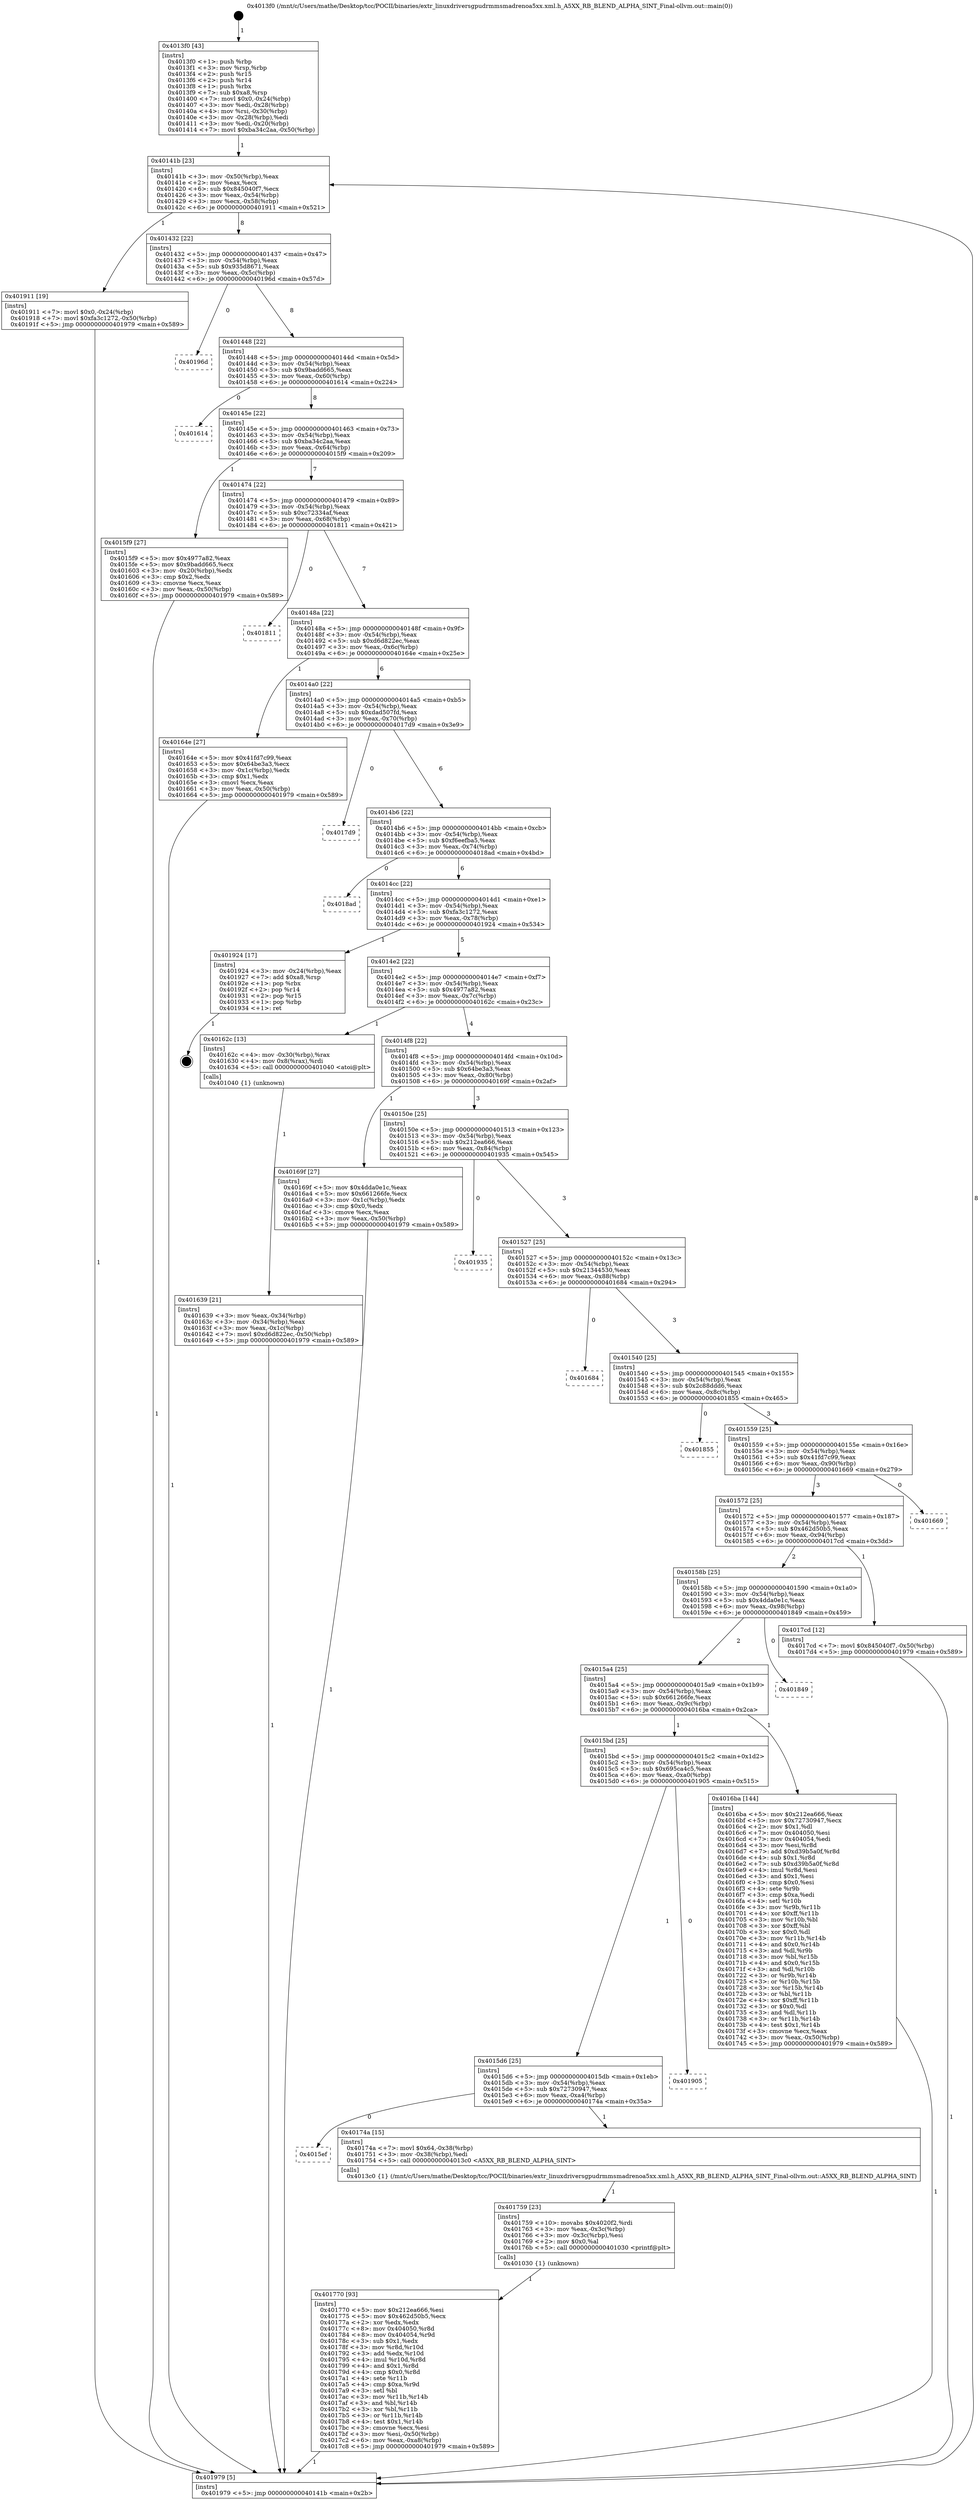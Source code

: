 digraph "0x4013f0" {
  label = "0x4013f0 (/mnt/c/Users/mathe/Desktop/tcc/POCII/binaries/extr_linuxdriversgpudrmmsmadrenoa5xx.xml.h_A5XX_RB_BLEND_ALPHA_SINT_Final-ollvm.out::main(0))"
  labelloc = "t"
  node[shape=record]

  Entry [label="",width=0.3,height=0.3,shape=circle,fillcolor=black,style=filled]
  "0x40141b" [label="{
     0x40141b [23]\l
     | [instrs]\l
     &nbsp;&nbsp;0x40141b \<+3\>: mov -0x50(%rbp),%eax\l
     &nbsp;&nbsp;0x40141e \<+2\>: mov %eax,%ecx\l
     &nbsp;&nbsp;0x401420 \<+6\>: sub $0x845040f7,%ecx\l
     &nbsp;&nbsp;0x401426 \<+3\>: mov %eax,-0x54(%rbp)\l
     &nbsp;&nbsp;0x401429 \<+3\>: mov %ecx,-0x58(%rbp)\l
     &nbsp;&nbsp;0x40142c \<+6\>: je 0000000000401911 \<main+0x521\>\l
  }"]
  "0x401911" [label="{
     0x401911 [19]\l
     | [instrs]\l
     &nbsp;&nbsp;0x401911 \<+7\>: movl $0x0,-0x24(%rbp)\l
     &nbsp;&nbsp;0x401918 \<+7\>: movl $0xfa3c1272,-0x50(%rbp)\l
     &nbsp;&nbsp;0x40191f \<+5\>: jmp 0000000000401979 \<main+0x589\>\l
  }"]
  "0x401432" [label="{
     0x401432 [22]\l
     | [instrs]\l
     &nbsp;&nbsp;0x401432 \<+5\>: jmp 0000000000401437 \<main+0x47\>\l
     &nbsp;&nbsp;0x401437 \<+3\>: mov -0x54(%rbp),%eax\l
     &nbsp;&nbsp;0x40143a \<+5\>: sub $0x935d8671,%eax\l
     &nbsp;&nbsp;0x40143f \<+3\>: mov %eax,-0x5c(%rbp)\l
     &nbsp;&nbsp;0x401442 \<+6\>: je 000000000040196d \<main+0x57d\>\l
  }"]
  Exit [label="",width=0.3,height=0.3,shape=circle,fillcolor=black,style=filled,peripheries=2]
  "0x40196d" [label="{
     0x40196d\l
  }", style=dashed]
  "0x401448" [label="{
     0x401448 [22]\l
     | [instrs]\l
     &nbsp;&nbsp;0x401448 \<+5\>: jmp 000000000040144d \<main+0x5d\>\l
     &nbsp;&nbsp;0x40144d \<+3\>: mov -0x54(%rbp),%eax\l
     &nbsp;&nbsp;0x401450 \<+5\>: sub $0x9badd665,%eax\l
     &nbsp;&nbsp;0x401455 \<+3\>: mov %eax,-0x60(%rbp)\l
     &nbsp;&nbsp;0x401458 \<+6\>: je 0000000000401614 \<main+0x224\>\l
  }"]
  "0x401770" [label="{
     0x401770 [93]\l
     | [instrs]\l
     &nbsp;&nbsp;0x401770 \<+5\>: mov $0x212ea666,%esi\l
     &nbsp;&nbsp;0x401775 \<+5\>: mov $0x462d50b5,%ecx\l
     &nbsp;&nbsp;0x40177a \<+2\>: xor %edx,%edx\l
     &nbsp;&nbsp;0x40177c \<+8\>: mov 0x404050,%r8d\l
     &nbsp;&nbsp;0x401784 \<+8\>: mov 0x404054,%r9d\l
     &nbsp;&nbsp;0x40178c \<+3\>: sub $0x1,%edx\l
     &nbsp;&nbsp;0x40178f \<+3\>: mov %r8d,%r10d\l
     &nbsp;&nbsp;0x401792 \<+3\>: add %edx,%r10d\l
     &nbsp;&nbsp;0x401795 \<+4\>: imul %r10d,%r8d\l
     &nbsp;&nbsp;0x401799 \<+4\>: and $0x1,%r8d\l
     &nbsp;&nbsp;0x40179d \<+4\>: cmp $0x0,%r8d\l
     &nbsp;&nbsp;0x4017a1 \<+4\>: sete %r11b\l
     &nbsp;&nbsp;0x4017a5 \<+4\>: cmp $0xa,%r9d\l
     &nbsp;&nbsp;0x4017a9 \<+3\>: setl %bl\l
     &nbsp;&nbsp;0x4017ac \<+3\>: mov %r11b,%r14b\l
     &nbsp;&nbsp;0x4017af \<+3\>: and %bl,%r14b\l
     &nbsp;&nbsp;0x4017b2 \<+3\>: xor %bl,%r11b\l
     &nbsp;&nbsp;0x4017b5 \<+3\>: or %r11b,%r14b\l
     &nbsp;&nbsp;0x4017b8 \<+4\>: test $0x1,%r14b\l
     &nbsp;&nbsp;0x4017bc \<+3\>: cmovne %ecx,%esi\l
     &nbsp;&nbsp;0x4017bf \<+3\>: mov %esi,-0x50(%rbp)\l
     &nbsp;&nbsp;0x4017c2 \<+6\>: mov %eax,-0xa8(%rbp)\l
     &nbsp;&nbsp;0x4017c8 \<+5\>: jmp 0000000000401979 \<main+0x589\>\l
  }"]
  "0x401614" [label="{
     0x401614\l
  }", style=dashed]
  "0x40145e" [label="{
     0x40145e [22]\l
     | [instrs]\l
     &nbsp;&nbsp;0x40145e \<+5\>: jmp 0000000000401463 \<main+0x73\>\l
     &nbsp;&nbsp;0x401463 \<+3\>: mov -0x54(%rbp),%eax\l
     &nbsp;&nbsp;0x401466 \<+5\>: sub $0xba34c2aa,%eax\l
     &nbsp;&nbsp;0x40146b \<+3\>: mov %eax,-0x64(%rbp)\l
     &nbsp;&nbsp;0x40146e \<+6\>: je 00000000004015f9 \<main+0x209\>\l
  }"]
  "0x401759" [label="{
     0x401759 [23]\l
     | [instrs]\l
     &nbsp;&nbsp;0x401759 \<+10\>: movabs $0x4020f2,%rdi\l
     &nbsp;&nbsp;0x401763 \<+3\>: mov %eax,-0x3c(%rbp)\l
     &nbsp;&nbsp;0x401766 \<+3\>: mov -0x3c(%rbp),%esi\l
     &nbsp;&nbsp;0x401769 \<+2\>: mov $0x0,%al\l
     &nbsp;&nbsp;0x40176b \<+5\>: call 0000000000401030 \<printf@plt\>\l
     | [calls]\l
     &nbsp;&nbsp;0x401030 \{1\} (unknown)\l
  }"]
  "0x4015f9" [label="{
     0x4015f9 [27]\l
     | [instrs]\l
     &nbsp;&nbsp;0x4015f9 \<+5\>: mov $0x4977a82,%eax\l
     &nbsp;&nbsp;0x4015fe \<+5\>: mov $0x9badd665,%ecx\l
     &nbsp;&nbsp;0x401603 \<+3\>: mov -0x20(%rbp),%edx\l
     &nbsp;&nbsp;0x401606 \<+3\>: cmp $0x2,%edx\l
     &nbsp;&nbsp;0x401609 \<+3\>: cmovne %ecx,%eax\l
     &nbsp;&nbsp;0x40160c \<+3\>: mov %eax,-0x50(%rbp)\l
     &nbsp;&nbsp;0x40160f \<+5\>: jmp 0000000000401979 \<main+0x589\>\l
  }"]
  "0x401474" [label="{
     0x401474 [22]\l
     | [instrs]\l
     &nbsp;&nbsp;0x401474 \<+5\>: jmp 0000000000401479 \<main+0x89\>\l
     &nbsp;&nbsp;0x401479 \<+3\>: mov -0x54(%rbp),%eax\l
     &nbsp;&nbsp;0x40147c \<+5\>: sub $0xc72334af,%eax\l
     &nbsp;&nbsp;0x401481 \<+3\>: mov %eax,-0x68(%rbp)\l
     &nbsp;&nbsp;0x401484 \<+6\>: je 0000000000401811 \<main+0x421\>\l
  }"]
  "0x401979" [label="{
     0x401979 [5]\l
     | [instrs]\l
     &nbsp;&nbsp;0x401979 \<+5\>: jmp 000000000040141b \<main+0x2b\>\l
  }"]
  "0x4013f0" [label="{
     0x4013f0 [43]\l
     | [instrs]\l
     &nbsp;&nbsp;0x4013f0 \<+1\>: push %rbp\l
     &nbsp;&nbsp;0x4013f1 \<+3\>: mov %rsp,%rbp\l
     &nbsp;&nbsp;0x4013f4 \<+2\>: push %r15\l
     &nbsp;&nbsp;0x4013f6 \<+2\>: push %r14\l
     &nbsp;&nbsp;0x4013f8 \<+1\>: push %rbx\l
     &nbsp;&nbsp;0x4013f9 \<+7\>: sub $0xa8,%rsp\l
     &nbsp;&nbsp;0x401400 \<+7\>: movl $0x0,-0x24(%rbp)\l
     &nbsp;&nbsp;0x401407 \<+3\>: mov %edi,-0x28(%rbp)\l
     &nbsp;&nbsp;0x40140a \<+4\>: mov %rsi,-0x30(%rbp)\l
     &nbsp;&nbsp;0x40140e \<+3\>: mov -0x28(%rbp),%edi\l
     &nbsp;&nbsp;0x401411 \<+3\>: mov %edi,-0x20(%rbp)\l
     &nbsp;&nbsp;0x401414 \<+7\>: movl $0xba34c2aa,-0x50(%rbp)\l
  }"]
  "0x4015ef" [label="{
     0x4015ef\l
  }", style=dashed]
  "0x401811" [label="{
     0x401811\l
  }", style=dashed]
  "0x40148a" [label="{
     0x40148a [22]\l
     | [instrs]\l
     &nbsp;&nbsp;0x40148a \<+5\>: jmp 000000000040148f \<main+0x9f\>\l
     &nbsp;&nbsp;0x40148f \<+3\>: mov -0x54(%rbp),%eax\l
     &nbsp;&nbsp;0x401492 \<+5\>: sub $0xd6d822ec,%eax\l
     &nbsp;&nbsp;0x401497 \<+3\>: mov %eax,-0x6c(%rbp)\l
     &nbsp;&nbsp;0x40149a \<+6\>: je 000000000040164e \<main+0x25e\>\l
  }"]
  "0x40174a" [label="{
     0x40174a [15]\l
     | [instrs]\l
     &nbsp;&nbsp;0x40174a \<+7\>: movl $0x64,-0x38(%rbp)\l
     &nbsp;&nbsp;0x401751 \<+3\>: mov -0x38(%rbp),%edi\l
     &nbsp;&nbsp;0x401754 \<+5\>: call 00000000004013c0 \<A5XX_RB_BLEND_ALPHA_SINT\>\l
     | [calls]\l
     &nbsp;&nbsp;0x4013c0 \{1\} (/mnt/c/Users/mathe/Desktop/tcc/POCII/binaries/extr_linuxdriversgpudrmmsmadrenoa5xx.xml.h_A5XX_RB_BLEND_ALPHA_SINT_Final-ollvm.out::A5XX_RB_BLEND_ALPHA_SINT)\l
  }"]
  "0x40164e" [label="{
     0x40164e [27]\l
     | [instrs]\l
     &nbsp;&nbsp;0x40164e \<+5\>: mov $0x41fd7c99,%eax\l
     &nbsp;&nbsp;0x401653 \<+5\>: mov $0x64be3a3,%ecx\l
     &nbsp;&nbsp;0x401658 \<+3\>: mov -0x1c(%rbp),%edx\l
     &nbsp;&nbsp;0x40165b \<+3\>: cmp $0x1,%edx\l
     &nbsp;&nbsp;0x40165e \<+3\>: cmovl %ecx,%eax\l
     &nbsp;&nbsp;0x401661 \<+3\>: mov %eax,-0x50(%rbp)\l
     &nbsp;&nbsp;0x401664 \<+5\>: jmp 0000000000401979 \<main+0x589\>\l
  }"]
  "0x4014a0" [label="{
     0x4014a0 [22]\l
     | [instrs]\l
     &nbsp;&nbsp;0x4014a0 \<+5\>: jmp 00000000004014a5 \<main+0xb5\>\l
     &nbsp;&nbsp;0x4014a5 \<+3\>: mov -0x54(%rbp),%eax\l
     &nbsp;&nbsp;0x4014a8 \<+5\>: sub $0xdad507fd,%eax\l
     &nbsp;&nbsp;0x4014ad \<+3\>: mov %eax,-0x70(%rbp)\l
     &nbsp;&nbsp;0x4014b0 \<+6\>: je 00000000004017d9 \<main+0x3e9\>\l
  }"]
  "0x4015d6" [label="{
     0x4015d6 [25]\l
     | [instrs]\l
     &nbsp;&nbsp;0x4015d6 \<+5\>: jmp 00000000004015db \<main+0x1eb\>\l
     &nbsp;&nbsp;0x4015db \<+3\>: mov -0x54(%rbp),%eax\l
     &nbsp;&nbsp;0x4015de \<+5\>: sub $0x72730947,%eax\l
     &nbsp;&nbsp;0x4015e3 \<+6\>: mov %eax,-0xa4(%rbp)\l
     &nbsp;&nbsp;0x4015e9 \<+6\>: je 000000000040174a \<main+0x35a\>\l
  }"]
  "0x4017d9" [label="{
     0x4017d9\l
  }", style=dashed]
  "0x4014b6" [label="{
     0x4014b6 [22]\l
     | [instrs]\l
     &nbsp;&nbsp;0x4014b6 \<+5\>: jmp 00000000004014bb \<main+0xcb\>\l
     &nbsp;&nbsp;0x4014bb \<+3\>: mov -0x54(%rbp),%eax\l
     &nbsp;&nbsp;0x4014be \<+5\>: sub $0xf6eefba5,%eax\l
     &nbsp;&nbsp;0x4014c3 \<+3\>: mov %eax,-0x74(%rbp)\l
     &nbsp;&nbsp;0x4014c6 \<+6\>: je 00000000004018ad \<main+0x4bd\>\l
  }"]
  "0x401905" [label="{
     0x401905\l
  }", style=dashed]
  "0x4018ad" [label="{
     0x4018ad\l
  }", style=dashed]
  "0x4014cc" [label="{
     0x4014cc [22]\l
     | [instrs]\l
     &nbsp;&nbsp;0x4014cc \<+5\>: jmp 00000000004014d1 \<main+0xe1\>\l
     &nbsp;&nbsp;0x4014d1 \<+3\>: mov -0x54(%rbp),%eax\l
     &nbsp;&nbsp;0x4014d4 \<+5\>: sub $0xfa3c1272,%eax\l
     &nbsp;&nbsp;0x4014d9 \<+3\>: mov %eax,-0x78(%rbp)\l
     &nbsp;&nbsp;0x4014dc \<+6\>: je 0000000000401924 \<main+0x534\>\l
  }"]
  "0x4015bd" [label="{
     0x4015bd [25]\l
     | [instrs]\l
     &nbsp;&nbsp;0x4015bd \<+5\>: jmp 00000000004015c2 \<main+0x1d2\>\l
     &nbsp;&nbsp;0x4015c2 \<+3\>: mov -0x54(%rbp),%eax\l
     &nbsp;&nbsp;0x4015c5 \<+5\>: sub $0x695ca4c5,%eax\l
     &nbsp;&nbsp;0x4015ca \<+6\>: mov %eax,-0xa0(%rbp)\l
     &nbsp;&nbsp;0x4015d0 \<+6\>: je 0000000000401905 \<main+0x515\>\l
  }"]
  "0x401924" [label="{
     0x401924 [17]\l
     | [instrs]\l
     &nbsp;&nbsp;0x401924 \<+3\>: mov -0x24(%rbp),%eax\l
     &nbsp;&nbsp;0x401927 \<+7\>: add $0xa8,%rsp\l
     &nbsp;&nbsp;0x40192e \<+1\>: pop %rbx\l
     &nbsp;&nbsp;0x40192f \<+2\>: pop %r14\l
     &nbsp;&nbsp;0x401931 \<+2\>: pop %r15\l
     &nbsp;&nbsp;0x401933 \<+1\>: pop %rbp\l
     &nbsp;&nbsp;0x401934 \<+1\>: ret\l
  }"]
  "0x4014e2" [label="{
     0x4014e2 [22]\l
     | [instrs]\l
     &nbsp;&nbsp;0x4014e2 \<+5\>: jmp 00000000004014e7 \<main+0xf7\>\l
     &nbsp;&nbsp;0x4014e7 \<+3\>: mov -0x54(%rbp),%eax\l
     &nbsp;&nbsp;0x4014ea \<+5\>: sub $0x4977a82,%eax\l
     &nbsp;&nbsp;0x4014ef \<+3\>: mov %eax,-0x7c(%rbp)\l
     &nbsp;&nbsp;0x4014f2 \<+6\>: je 000000000040162c \<main+0x23c\>\l
  }"]
  "0x4016ba" [label="{
     0x4016ba [144]\l
     | [instrs]\l
     &nbsp;&nbsp;0x4016ba \<+5\>: mov $0x212ea666,%eax\l
     &nbsp;&nbsp;0x4016bf \<+5\>: mov $0x72730947,%ecx\l
     &nbsp;&nbsp;0x4016c4 \<+2\>: mov $0x1,%dl\l
     &nbsp;&nbsp;0x4016c6 \<+7\>: mov 0x404050,%esi\l
     &nbsp;&nbsp;0x4016cd \<+7\>: mov 0x404054,%edi\l
     &nbsp;&nbsp;0x4016d4 \<+3\>: mov %esi,%r8d\l
     &nbsp;&nbsp;0x4016d7 \<+7\>: add $0xd39b5a0f,%r8d\l
     &nbsp;&nbsp;0x4016de \<+4\>: sub $0x1,%r8d\l
     &nbsp;&nbsp;0x4016e2 \<+7\>: sub $0xd39b5a0f,%r8d\l
     &nbsp;&nbsp;0x4016e9 \<+4\>: imul %r8d,%esi\l
     &nbsp;&nbsp;0x4016ed \<+3\>: and $0x1,%esi\l
     &nbsp;&nbsp;0x4016f0 \<+3\>: cmp $0x0,%esi\l
     &nbsp;&nbsp;0x4016f3 \<+4\>: sete %r9b\l
     &nbsp;&nbsp;0x4016f7 \<+3\>: cmp $0xa,%edi\l
     &nbsp;&nbsp;0x4016fa \<+4\>: setl %r10b\l
     &nbsp;&nbsp;0x4016fe \<+3\>: mov %r9b,%r11b\l
     &nbsp;&nbsp;0x401701 \<+4\>: xor $0xff,%r11b\l
     &nbsp;&nbsp;0x401705 \<+3\>: mov %r10b,%bl\l
     &nbsp;&nbsp;0x401708 \<+3\>: xor $0xff,%bl\l
     &nbsp;&nbsp;0x40170b \<+3\>: xor $0x0,%dl\l
     &nbsp;&nbsp;0x40170e \<+3\>: mov %r11b,%r14b\l
     &nbsp;&nbsp;0x401711 \<+4\>: and $0x0,%r14b\l
     &nbsp;&nbsp;0x401715 \<+3\>: and %dl,%r9b\l
     &nbsp;&nbsp;0x401718 \<+3\>: mov %bl,%r15b\l
     &nbsp;&nbsp;0x40171b \<+4\>: and $0x0,%r15b\l
     &nbsp;&nbsp;0x40171f \<+3\>: and %dl,%r10b\l
     &nbsp;&nbsp;0x401722 \<+3\>: or %r9b,%r14b\l
     &nbsp;&nbsp;0x401725 \<+3\>: or %r10b,%r15b\l
     &nbsp;&nbsp;0x401728 \<+3\>: xor %r15b,%r14b\l
     &nbsp;&nbsp;0x40172b \<+3\>: or %bl,%r11b\l
     &nbsp;&nbsp;0x40172e \<+4\>: xor $0xff,%r11b\l
     &nbsp;&nbsp;0x401732 \<+3\>: or $0x0,%dl\l
     &nbsp;&nbsp;0x401735 \<+3\>: and %dl,%r11b\l
     &nbsp;&nbsp;0x401738 \<+3\>: or %r11b,%r14b\l
     &nbsp;&nbsp;0x40173b \<+4\>: test $0x1,%r14b\l
     &nbsp;&nbsp;0x40173f \<+3\>: cmovne %ecx,%eax\l
     &nbsp;&nbsp;0x401742 \<+3\>: mov %eax,-0x50(%rbp)\l
     &nbsp;&nbsp;0x401745 \<+5\>: jmp 0000000000401979 \<main+0x589\>\l
  }"]
  "0x40162c" [label="{
     0x40162c [13]\l
     | [instrs]\l
     &nbsp;&nbsp;0x40162c \<+4\>: mov -0x30(%rbp),%rax\l
     &nbsp;&nbsp;0x401630 \<+4\>: mov 0x8(%rax),%rdi\l
     &nbsp;&nbsp;0x401634 \<+5\>: call 0000000000401040 \<atoi@plt\>\l
     | [calls]\l
     &nbsp;&nbsp;0x401040 \{1\} (unknown)\l
  }"]
  "0x4014f8" [label="{
     0x4014f8 [22]\l
     | [instrs]\l
     &nbsp;&nbsp;0x4014f8 \<+5\>: jmp 00000000004014fd \<main+0x10d\>\l
     &nbsp;&nbsp;0x4014fd \<+3\>: mov -0x54(%rbp),%eax\l
     &nbsp;&nbsp;0x401500 \<+5\>: sub $0x64be3a3,%eax\l
     &nbsp;&nbsp;0x401505 \<+3\>: mov %eax,-0x80(%rbp)\l
     &nbsp;&nbsp;0x401508 \<+6\>: je 000000000040169f \<main+0x2af\>\l
  }"]
  "0x401639" [label="{
     0x401639 [21]\l
     | [instrs]\l
     &nbsp;&nbsp;0x401639 \<+3\>: mov %eax,-0x34(%rbp)\l
     &nbsp;&nbsp;0x40163c \<+3\>: mov -0x34(%rbp),%eax\l
     &nbsp;&nbsp;0x40163f \<+3\>: mov %eax,-0x1c(%rbp)\l
     &nbsp;&nbsp;0x401642 \<+7\>: movl $0xd6d822ec,-0x50(%rbp)\l
     &nbsp;&nbsp;0x401649 \<+5\>: jmp 0000000000401979 \<main+0x589\>\l
  }"]
  "0x4015a4" [label="{
     0x4015a4 [25]\l
     | [instrs]\l
     &nbsp;&nbsp;0x4015a4 \<+5\>: jmp 00000000004015a9 \<main+0x1b9\>\l
     &nbsp;&nbsp;0x4015a9 \<+3\>: mov -0x54(%rbp),%eax\l
     &nbsp;&nbsp;0x4015ac \<+5\>: sub $0x661266fe,%eax\l
     &nbsp;&nbsp;0x4015b1 \<+6\>: mov %eax,-0x9c(%rbp)\l
     &nbsp;&nbsp;0x4015b7 \<+6\>: je 00000000004016ba \<main+0x2ca\>\l
  }"]
  "0x40169f" [label="{
     0x40169f [27]\l
     | [instrs]\l
     &nbsp;&nbsp;0x40169f \<+5\>: mov $0x4dda0e1c,%eax\l
     &nbsp;&nbsp;0x4016a4 \<+5\>: mov $0x661266fe,%ecx\l
     &nbsp;&nbsp;0x4016a9 \<+3\>: mov -0x1c(%rbp),%edx\l
     &nbsp;&nbsp;0x4016ac \<+3\>: cmp $0x0,%edx\l
     &nbsp;&nbsp;0x4016af \<+3\>: cmove %ecx,%eax\l
     &nbsp;&nbsp;0x4016b2 \<+3\>: mov %eax,-0x50(%rbp)\l
     &nbsp;&nbsp;0x4016b5 \<+5\>: jmp 0000000000401979 \<main+0x589\>\l
  }"]
  "0x40150e" [label="{
     0x40150e [25]\l
     | [instrs]\l
     &nbsp;&nbsp;0x40150e \<+5\>: jmp 0000000000401513 \<main+0x123\>\l
     &nbsp;&nbsp;0x401513 \<+3\>: mov -0x54(%rbp),%eax\l
     &nbsp;&nbsp;0x401516 \<+5\>: sub $0x212ea666,%eax\l
     &nbsp;&nbsp;0x40151b \<+6\>: mov %eax,-0x84(%rbp)\l
     &nbsp;&nbsp;0x401521 \<+6\>: je 0000000000401935 \<main+0x545\>\l
  }"]
  "0x401849" [label="{
     0x401849\l
  }", style=dashed]
  "0x401935" [label="{
     0x401935\l
  }", style=dashed]
  "0x401527" [label="{
     0x401527 [25]\l
     | [instrs]\l
     &nbsp;&nbsp;0x401527 \<+5\>: jmp 000000000040152c \<main+0x13c\>\l
     &nbsp;&nbsp;0x40152c \<+3\>: mov -0x54(%rbp),%eax\l
     &nbsp;&nbsp;0x40152f \<+5\>: sub $0x21344530,%eax\l
     &nbsp;&nbsp;0x401534 \<+6\>: mov %eax,-0x88(%rbp)\l
     &nbsp;&nbsp;0x40153a \<+6\>: je 0000000000401684 \<main+0x294\>\l
  }"]
  "0x40158b" [label="{
     0x40158b [25]\l
     | [instrs]\l
     &nbsp;&nbsp;0x40158b \<+5\>: jmp 0000000000401590 \<main+0x1a0\>\l
     &nbsp;&nbsp;0x401590 \<+3\>: mov -0x54(%rbp),%eax\l
     &nbsp;&nbsp;0x401593 \<+5\>: sub $0x4dda0e1c,%eax\l
     &nbsp;&nbsp;0x401598 \<+6\>: mov %eax,-0x98(%rbp)\l
     &nbsp;&nbsp;0x40159e \<+6\>: je 0000000000401849 \<main+0x459\>\l
  }"]
  "0x401684" [label="{
     0x401684\l
  }", style=dashed]
  "0x401540" [label="{
     0x401540 [25]\l
     | [instrs]\l
     &nbsp;&nbsp;0x401540 \<+5\>: jmp 0000000000401545 \<main+0x155\>\l
     &nbsp;&nbsp;0x401545 \<+3\>: mov -0x54(%rbp),%eax\l
     &nbsp;&nbsp;0x401548 \<+5\>: sub $0x2c88ddd6,%eax\l
     &nbsp;&nbsp;0x40154d \<+6\>: mov %eax,-0x8c(%rbp)\l
     &nbsp;&nbsp;0x401553 \<+6\>: je 0000000000401855 \<main+0x465\>\l
  }"]
  "0x4017cd" [label="{
     0x4017cd [12]\l
     | [instrs]\l
     &nbsp;&nbsp;0x4017cd \<+7\>: movl $0x845040f7,-0x50(%rbp)\l
     &nbsp;&nbsp;0x4017d4 \<+5\>: jmp 0000000000401979 \<main+0x589\>\l
  }"]
  "0x401855" [label="{
     0x401855\l
  }", style=dashed]
  "0x401559" [label="{
     0x401559 [25]\l
     | [instrs]\l
     &nbsp;&nbsp;0x401559 \<+5\>: jmp 000000000040155e \<main+0x16e\>\l
     &nbsp;&nbsp;0x40155e \<+3\>: mov -0x54(%rbp),%eax\l
     &nbsp;&nbsp;0x401561 \<+5\>: sub $0x41fd7c99,%eax\l
     &nbsp;&nbsp;0x401566 \<+6\>: mov %eax,-0x90(%rbp)\l
     &nbsp;&nbsp;0x40156c \<+6\>: je 0000000000401669 \<main+0x279\>\l
  }"]
  "0x401572" [label="{
     0x401572 [25]\l
     | [instrs]\l
     &nbsp;&nbsp;0x401572 \<+5\>: jmp 0000000000401577 \<main+0x187\>\l
     &nbsp;&nbsp;0x401577 \<+3\>: mov -0x54(%rbp),%eax\l
     &nbsp;&nbsp;0x40157a \<+5\>: sub $0x462d50b5,%eax\l
     &nbsp;&nbsp;0x40157f \<+6\>: mov %eax,-0x94(%rbp)\l
     &nbsp;&nbsp;0x401585 \<+6\>: je 00000000004017cd \<main+0x3dd\>\l
  }"]
  "0x401669" [label="{
     0x401669\l
  }", style=dashed]
  Entry -> "0x4013f0" [label=" 1"]
  "0x40141b" -> "0x401911" [label=" 1"]
  "0x40141b" -> "0x401432" [label=" 8"]
  "0x401924" -> Exit [label=" 1"]
  "0x401432" -> "0x40196d" [label=" 0"]
  "0x401432" -> "0x401448" [label=" 8"]
  "0x401911" -> "0x401979" [label=" 1"]
  "0x401448" -> "0x401614" [label=" 0"]
  "0x401448" -> "0x40145e" [label=" 8"]
  "0x4017cd" -> "0x401979" [label=" 1"]
  "0x40145e" -> "0x4015f9" [label=" 1"]
  "0x40145e" -> "0x401474" [label=" 7"]
  "0x4015f9" -> "0x401979" [label=" 1"]
  "0x4013f0" -> "0x40141b" [label=" 1"]
  "0x401979" -> "0x40141b" [label=" 8"]
  "0x401770" -> "0x401979" [label=" 1"]
  "0x401474" -> "0x401811" [label=" 0"]
  "0x401474" -> "0x40148a" [label=" 7"]
  "0x401759" -> "0x401770" [label=" 1"]
  "0x40148a" -> "0x40164e" [label=" 1"]
  "0x40148a" -> "0x4014a0" [label=" 6"]
  "0x40174a" -> "0x401759" [label=" 1"]
  "0x4014a0" -> "0x4017d9" [label=" 0"]
  "0x4014a0" -> "0x4014b6" [label=" 6"]
  "0x4015d6" -> "0x40174a" [label=" 1"]
  "0x4014b6" -> "0x4018ad" [label=" 0"]
  "0x4014b6" -> "0x4014cc" [label=" 6"]
  "0x4015d6" -> "0x4015ef" [label=" 0"]
  "0x4014cc" -> "0x401924" [label=" 1"]
  "0x4014cc" -> "0x4014e2" [label=" 5"]
  "0x4015bd" -> "0x401905" [label=" 0"]
  "0x4014e2" -> "0x40162c" [label=" 1"]
  "0x4014e2" -> "0x4014f8" [label=" 4"]
  "0x40162c" -> "0x401639" [label=" 1"]
  "0x401639" -> "0x401979" [label=" 1"]
  "0x40164e" -> "0x401979" [label=" 1"]
  "0x4015bd" -> "0x4015d6" [label=" 1"]
  "0x4014f8" -> "0x40169f" [label=" 1"]
  "0x4014f8" -> "0x40150e" [label=" 3"]
  "0x40169f" -> "0x401979" [label=" 1"]
  "0x4015a4" -> "0x4015bd" [label=" 1"]
  "0x40150e" -> "0x401935" [label=" 0"]
  "0x40150e" -> "0x401527" [label=" 3"]
  "0x4015a4" -> "0x4016ba" [label=" 1"]
  "0x401527" -> "0x401684" [label=" 0"]
  "0x401527" -> "0x401540" [label=" 3"]
  "0x40158b" -> "0x4015a4" [label=" 2"]
  "0x401540" -> "0x401855" [label=" 0"]
  "0x401540" -> "0x401559" [label=" 3"]
  "0x40158b" -> "0x401849" [label=" 0"]
  "0x401559" -> "0x401669" [label=" 0"]
  "0x401559" -> "0x401572" [label=" 3"]
  "0x4016ba" -> "0x401979" [label=" 1"]
  "0x401572" -> "0x4017cd" [label=" 1"]
  "0x401572" -> "0x40158b" [label=" 2"]
}
